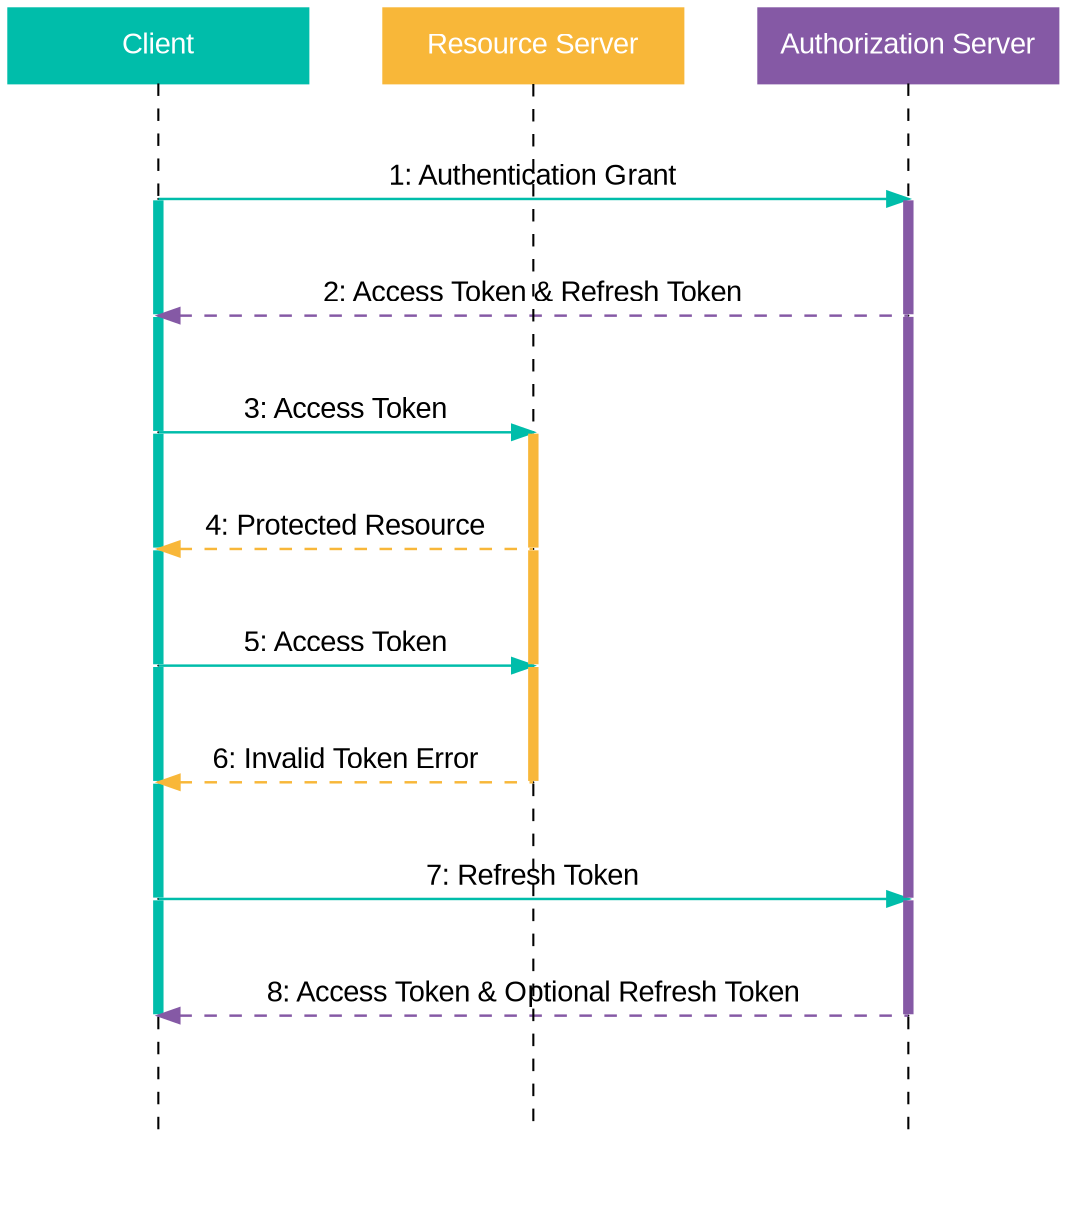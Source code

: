 digraph refreshingExpiredAccessToken {
  // bgcolor="#eaeaea";
  node
  [
   shape=box;
   style=filled;
   fontcolor="#ffffff";
   fontname="Arial"
   ];
  ranksep=0.75;

  // client group
  client [color="#00bdaa", width=2, label="Client", group=g_client];
  p00, p01, p02, p03, p04, p05, p06, p07 [shape=point, width=0, label="", group=g_client];
  p09 [style=invis, label="", group=g_client];
  client -> p00 [style=dashed, arrowhead=none];
  p07 -> p09 [style=dashed, arrowhead=none];
  p00 -> p01 -> p02 -> p03 -> p04 -> p05 -> p06 -> p07 [style=none, color="#00bdaa", penwidth=5, arrowhead=none];

  // auth group
  auth [color="#8559a5", width=2, label="Authorization Server", group=g_auth];
  p20, p21, p26, p27 [shape=point, width=0, label="", group=g_auth];
  p29 [style=invis, label="", group=g_auth];
  auth -> p20 [style=dashed, arrowhead=none];
  p27 -> p29 [style=dashed, arrowhead=none];
  p20 -> p21 -> p26 -> p27 [style=none, color="#8559a5", penwidth=5, arrowhead=none];

  // res group
  res [color="#f8b739", width=2, label="Resource Server", group=g_res];
  p32, p33, p34, p35 [shape=point, width=0, label="", group=g_res];
  p39 [style=invis, label="", group=g_res];
  res -> p32 [style=dashed, arrowhead=none];
  p35 -> p39 [style=dashed, arrowhead=none];
  p32 -> p33 -> p34 -> p35 [style=none, color="#f8b739", penwidth=5, arrowhead=none];

  { rank=same; client; res; auth; }
  { rank=same; p00; p20; }
  { rank=same; p01; p21; }
  { rank=same; p02; p32; }
  { rank=same; p03; p33; }
  { rank=same; p04; p34; }
  { rank=same; p05; p35; }
  { rank=same; p06; p26; }
  { rank=same; p07; p27; }
  { rank=same; p09; p29; p39; }
  client -> res -> auth [style=invis];


  edge [fontname="Arial"];
  p00 -> p20 [color="#00bdaa", penwidth=1.2, label="1: Authentication Grant"];
  p01 -> p21 [color="#8559a5", penwidth=1.2, style=dashed, dir=back, label="2: Access Token & Refresh Token"];
  p02 -> p32 [color="#00bdaa", penwidth=1.2, label="3: Access Token"];
  p03 -> p33 [color="#f8b739", penwidth=1.2, style=dashed, dir=back, label="4: Protected Resource"];
  p04 -> p34 [color="#00bdaa", penwidth=1.2, label="5: Access Token"];
  p05 -> p35 [color="#f8b739", penwidth=1.2, style=dashed, dir=back, label="6: Invalid Token Error"];
  p06 -> p26 [color="#00bdaa", penwidth=1.2, label="7: Refresh Token"];
  p07 -> p27 [color="#8559a5", penwidth=1.2, style=dashed, dir=back, label="8: Access Token & Optional Refresh Token"];
}
